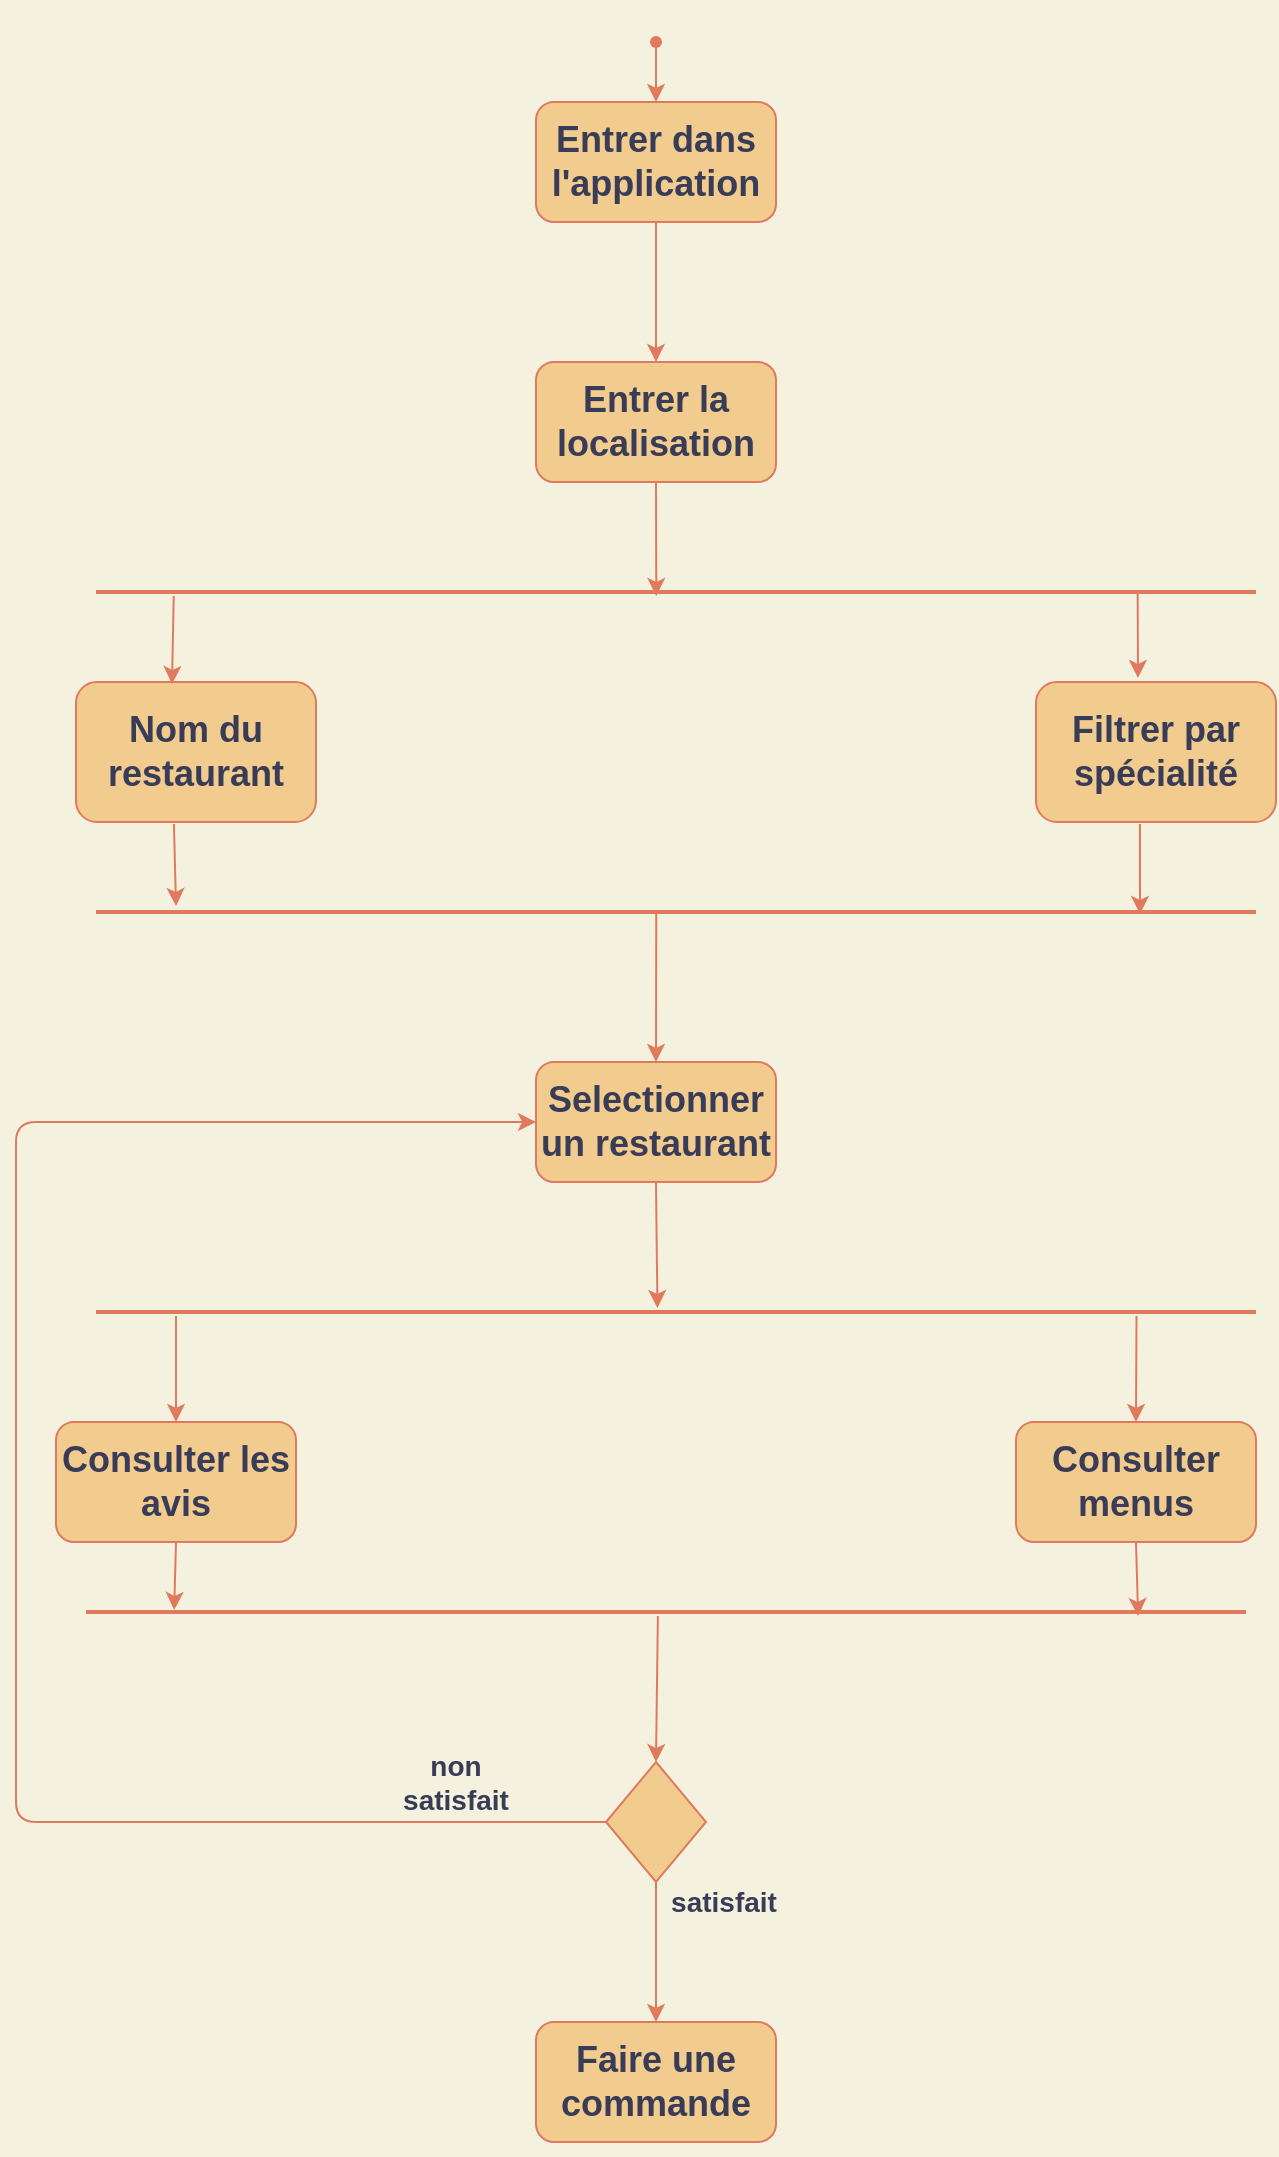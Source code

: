 <mxfile>
    <diagram id="uJ4X8tZM4djJGg5M1Jn0" name="Page-1">
        <mxGraphModel dx="1554" dy="772" grid="1" gridSize="10" guides="1" tooltips="1" connect="1" arrows="1" fold="1" page="1" pageScale="1" pageWidth="827" pageHeight="1169" background="#F4F1DE" math="0" shadow="0">
            <root>
                <mxCell id="0"/>
                <mxCell id="1" parent="0"/>
                <mxCell id="2" value="" style="shape=waypoint;sketch=0;fillStyle=solid;size=6;pointerEvents=1;points=[];fillColor=none;resizable=0;rotatable=0;perimeter=centerPerimeter;snapToPoint=1;strokeColor=#E07A5F;fontColor=#393C56;" parent="1" vertex="1">
                    <mxGeometry x="380" y="30" width="40" height="40" as="geometry"/>
                </mxCell>
                <mxCell id="3" value="" style="endArrow=classic;html=1;exitX=0.575;exitY=0.525;exitDx=0;exitDy=0;exitPerimeter=0;labelBackgroundColor=#F4F1DE;strokeColor=#E07A5F;fontColor=#393C56;" parent="1" source="2" target="4" edge="1">
                    <mxGeometry width="50" height="50" relative="1" as="geometry">
                        <mxPoint x="390" y="330" as="sourcePoint"/>
                        <mxPoint x="440" y="280" as="targetPoint"/>
                    </mxGeometry>
                </mxCell>
                <mxCell id="4" value="&lt;h2&gt;Entrer dans l'application&lt;/h2&gt;" style="rounded=1;whiteSpace=wrap;html=1;fillColor=#F2CC8F;strokeColor=#E07A5F;fontColor=#393C56;" parent="1" vertex="1">
                    <mxGeometry x="340" y="80" width="120" height="60" as="geometry"/>
                </mxCell>
                <mxCell id="5" value="&lt;h2&gt;Entrer la localisation&lt;/h2&gt;" style="rounded=1;whiteSpace=wrap;html=1;fillColor=#F2CC8F;strokeColor=#E07A5F;fontColor=#393C56;" parent="1" vertex="1">
                    <mxGeometry x="340" y="210" width="120" height="60" as="geometry"/>
                </mxCell>
                <mxCell id="6" value="" style="endArrow=classic;html=1;exitX=0.5;exitY=1;exitDx=0;exitDy=0;entryX=0.5;entryY=0;entryDx=0;entryDy=0;labelBackgroundColor=#F4F1DE;strokeColor=#E07A5F;fontColor=#393C56;" parent="1" source="4" target="5" edge="1">
                    <mxGeometry width="50" height="50" relative="1" as="geometry">
                        <mxPoint x="390" y="320" as="sourcePoint"/>
                        <mxPoint x="400" y="180" as="targetPoint"/>
                    </mxGeometry>
                </mxCell>
                <mxCell id="13" value="&lt;h2&gt;Filtrer par spécialité&lt;/h2&gt;" style="rounded=1;whiteSpace=wrap;html=1;fillColor=#F2CC8F;strokeColor=#E07A5F;fontColor=#393C56;" parent="1" vertex="1">
                    <mxGeometry x="590" y="370" width="120" height="70" as="geometry"/>
                </mxCell>
                <mxCell id="15" value="&lt;h2&gt;Selectionner un restaurant&lt;/h2&gt;" style="rounded=1;whiteSpace=wrap;html=1;fillColor=#F2CC8F;strokeColor=#E07A5F;fontColor=#393C56;" parent="1" vertex="1">
                    <mxGeometry x="340" y="560" width="120" height="60" as="geometry"/>
                </mxCell>
                <mxCell id="18" value="" style="line;strokeWidth=2;html=1;labelBackgroundColor=#F4F1DE;fillColor=#F2CC8F;strokeColor=#E07A5F;fontColor=#393C56;" parent="1" vertex="1">
                    <mxGeometry x="120" y="320" width="580" height="10" as="geometry"/>
                </mxCell>
                <mxCell id="22" value="&lt;h2&gt;Consulter les avis&lt;/h2&gt;" style="rounded=1;whiteSpace=wrap;html=1;fillColor=#F2CC8F;strokeColor=#E07A5F;fontColor=#393C56;" parent="1" vertex="1">
                    <mxGeometry x="100" y="740" width="120" height="60" as="geometry"/>
                </mxCell>
                <mxCell id="23" value="&lt;h2&gt;&lt;span&gt;Consulter menus&lt;/span&gt;&lt;/h2&gt;" style="rounded=1;whiteSpace=wrap;html=1;fillColor=#F2CC8F;strokeColor=#E07A5F;fontColor=#393C56;" parent="1" vertex="1">
                    <mxGeometry x="580" y="740" width="120" height="60" as="geometry"/>
                </mxCell>
                <mxCell id="36" value="" style="edgeStyle=elbowEdgeStyle;elbow=horizontal;endArrow=classic;html=1;entryX=0;entryY=0.5;entryDx=0;entryDy=0;exitX=0;exitY=0.5;exitDx=0;exitDy=0;labelBackgroundColor=#F4F1DE;strokeColor=#E07A5F;fontColor=#393C56;" parent="1" source="70" target="15" edge="1">
                    <mxGeometry width="50" height="50" relative="1" as="geometry">
                        <mxPoint x="370" y="650" as="sourcePoint"/>
                        <mxPoint x="200" y="881" as="targetPoint"/>
                        <Array as="points">
                            <mxPoint x="80" y="500"/>
                        </Array>
                    </mxGeometry>
                </mxCell>
                <mxCell id="38" value="&lt;font style=&quot;font-size: 14px&quot;&gt;&lt;b&gt;non satisfait&lt;/b&gt;&lt;/font&gt;" style="text;html=1;strokeColor=none;fillColor=none;align=center;verticalAlign=middle;whiteSpace=wrap;rounded=0;fontColor=#393C56;" parent="1" vertex="1">
                    <mxGeometry x="260" y="910" width="80" height="20" as="geometry"/>
                </mxCell>
                <mxCell id="45" value="satisfait" style="text;html=1;strokeColor=none;fillColor=none;align=center;verticalAlign=middle;whiteSpace=wrap;rounded=0;strokeWidth=4;fontColor=#393C56;fontSize=14;fontStyle=1" parent="1" vertex="1">
                    <mxGeometry x="414" y="970" width="40" height="20" as="geometry"/>
                </mxCell>
                <mxCell id="70" value="" style="rhombus;whiteSpace=wrap;html=1;fillColor=#F2CC8F;strokeColor=#E07A5F;fontColor=#393C56;" parent="1" vertex="1">
                    <mxGeometry x="375" y="910" width="50" height="60" as="geometry"/>
                </mxCell>
                <mxCell id="83" value="&lt;h2&gt;Nom du restaurant&lt;/h2&gt;" style="rounded=1;whiteSpace=wrap;html=1;fillColor=#F2CC8F;strokeColor=#E07A5F;fontColor=#393C56;" parent="1" vertex="1">
                    <mxGeometry x="110" y="370" width="120" height="70" as="geometry"/>
                </mxCell>
                <mxCell id="84" value="" style="line;strokeWidth=2;html=1;labelBackgroundColor=#F4F1DE;fillColor=#F2CC8F;strokeColor=#E07A5F;fontColor=#393C56;" parent="1" vertex="1">
                    <mxGeometry x="120" y="480" width="580" height="10" as="geometry"/>
                </mxCell>
                <mxCell id="87" value="" style="endArrow=classic;html=1;entryX=0.483;entryY=0.7;entryDx=0;entryDy=0;entryPerimeter=0;exitX=0.5;exitY=1;exitDx=0;exitDy=0;labelBackgroundColor=#F4F1DE;strokeColor=#E07A5F;fontColor=#393C56;" parent="1" source="5" target="18" edge="1">
                    <mxGeometry width="50" height="50" relative="1" as="geometry">
                        <mxPoint x="360" y="440" as="sourcePoint"/>
                        <mxPoint x="410" y="390" as="targetPoint"/>
                    </mxGeometry>
                </mxCell>
                <mxCell id="88" value="" style="endArrow=classic;html=1;exitX=0.067;exitY=0.7;exitDx=0;exitDy=0;exitPerimeter=0;entryX=0.4;entryY=0.014;entryDx=0;entryDy=0;entryPerimeter=0;labelBackgroundColor=#F4F1DE;strokeColor=#E07A5F;fontColor=#393C56;" parent="1" source="18" target="83" edge="1">
                    <mxGeometry width="50" height="50" relative="1" as="geometry">
                        <mxPoint x="360" y="440" as="sourcePoint"/>
                        <mxPoint x="410" y="390" as="targetPoint"/>
                    </mxGeometry>
                </mxCell>
                <mxCell id="89" value="" style="endArrow=classic;html=1;exitX=0.898;exitY=0.6;exitDx=0;exitDy=0;exitPerimeter=0;entryX=0.425;entryY=-0.029;entryDx=0;entryDy=0;entryPerimeter=0;labelBackgroundColor=#F4F1DE;strokeColor=#E07A5F;fontColor=#393C56;" parent="1" source="18" target="13" edge="1">
                    <mxGeometry width="50" height="50" relative="1" as="geometry">
                        <mxPoint x="360" y="440" as="sourcePoint"/>
                        <mxPoint x="410" y="390" as="targetPoint"/>
                    </mxGeometry>
                </mxCell>
                <mxCell id="90" value="" style="endArrow=classic;html=1;exitX=0.433;exitY=1.014;exitDx=0;exitDy=0;exitPerimeter=0;entryX=0.9;entryY=0.6;entryDx=0;entryDy=0;entryPerimeter=0;labelBackgroundColor=#F4F1DE;strokeColor=#E07A5F;fontColor=#393C56;" parent="1" source="13" target="84" edge="1">
                    <mxGeometry width="50" height="50" relative="1" as="geometry">
                        <mxPoint x="360" y="440" as="sourcePoint"/>
                        <mxPoint x="410" y="390" as="targetPoint"/>
                    </mxGeometry>
                </mxCell>
                <mxCell id="91" value="" style="endArrow=classic;html=1;exitX=0.408;exitY=1.014;exitDx=0;exitDy=0;exitPerimeter=0;entryX=0.069;entryY=0.2;entryDx=0;entryDy=0;entryPerimeter=0;labelBackgroundColor=#F4F1DE;strokeColor=#E07A5F;fontColor=#393C56;" parent="1" source="83" target="84" edge="1">
                    <mxGeometry width="50" height="50" relative="1" as="geometry">
                        <mxPoint x="260" y="450" as="sourcePoint"/>
                        <mxPoint x="410" y="390" as="targetPoint"/>
                    </mxGeometry>
                </mxCell>
                <mxCell id="92" value="" style="endArrow=classic;html=1;exitX=0.483;exitY=0.4;exitDx=0;exitDy=0;exitPerimeter=0;entryX=0.5;entryY=0;entryDx=0;entryDy=0;labelBackgroundColor=#F4F1DE;strokeColor=#E07A5F;fontColor=#393C56;" parent="1" source="84" target="15" edge="1">
                    <mxGeometry width="50" height="50" relative="1" as="geometry">
                        <mxPoint x="360" y="670" as="sourcePoint"/>
                        <mxPoint x="410" y="620" as="targetPoint"/>
                    </mxGeometry>
                </mxCell>
                <mxCell id="93" value="" style="endArrow=classic;html=1;exitX=0.5;exitY=1;exitDx=0;exitDy=0;entryX=0.484;entryY=0.3;entryDx=0;entryDy=0;entryPerimeter=0;labelBackgroundColor=#F4F1DE;strokeColor=#E07A5F;fontColor=#393C56;" parent="1" source="15" target="95" edge="1">
                    <mxGeometry width="50" height="50" relative="1" as="geometry">
                        <mxPoint x="360" y="830" as="sourcePoint"/>
                        <mxPoint x="400" y="680" as="targetPoint"/>
                    </mxGeometry>
                </mxCell>
                <mxCell id="95" value="" style="line;strokeWidth=2;html=1;labelBackgroundColor=#F4F1DE;fillColor=#F2CC8F;strokeColor=#E07A5F;fontColor=#393C56;" parent="1" vertex="1">
                    <mxGeometry x="120" y="680" width="580" height="10" as="geometry"/>
                </mxCell>
                <mxCell id="96" value="" style="line;strokeWidth=2;html=1;labelBackgroundColor=#F4F1DE;fillColor=#F2CC8F;strokeColor=#E07A5F;fontColor=#393C56;" parent="1" vertex="1">
                    <mxGeometry x="115" y="830" width="580" height="10" as="geometry"/>
                </mxCell>
                <mxCell id="97" value="" style="endArrow=classic;html=1;entryX=0.907;entryY=0.7;entryDx=0;entryDy=0;entryPerimeter=0;exitX=0.5;exitY=1;exitDx=0;exitDy=0;labelBackgroundColor=#F4F1DE;strokeColor=#E07A5F;fontColor=#393C56;" parent="1" source="23" target="96" edge="1">
                    <mxGeometry width="50" height="50" relative="1" as="geometry">
                        <mxPoint x="360" y="920" as="sourcePoint"/>
                        <mxPoint x="410" y="870" as="targetPoint"/>
                    </mxGeometry>
                </mxCell>
                <mxCell id="99" value="" style="endArrow=classic;html=1;exitX=0.897;exitY=0.7;exitDx=0;exitDy=0;exitPerimeter=0;entryX=0.5;entryY=0;entryDx=0;entryDy=0;labelBackgroundColor=#F4F1DE;strokeColor=#E07A5F;fontColor=#393C56;" parent="1" source="95" target="23" edge="1">
                    <mxGeometry width="50" height="50" relative="1" as="geometry">
                        <mxPoint x="360" y="920" as="sourcePoint"/>
                        <mxPoint x="410" y="870" as="targetPoint"/>
                    </mxGeometry>
                </mxCell>
                <mxCell id="100" value="" style="endArrow=classic;html=1;labelBackgroundColor=#F4F1DE;strokeColor=#E07A5F;fontColor=#393C56;" parent="1" edge="1">
                    <mxGeometry width="50" height="50" relative="1" as="geometry">
                        <mxPoint x="160" y="687" as="sourcePoint"/>
                        <mxPoint x="160" y="740" as="targetPoint"/>
                    </mxGeometry>
                </mxCell>
                <mxCell id="101" value="" style="endArrow=classic;html=1;entryX=0.076;entryY=0.4;entryDx=0;entryDy=0;entryPerimeter=0;exitX=0.5;exitY=1;exitDx=0;exitDy=0;labelBackgroundColor=#F4F1DE;strokeColor=#E07A5F;fontColor=#393C56;" parent="1" source="22" target="96" edge="1">
                    <mxGeometry width="50" height="50" relative="1" as="geometry">
                        <mxPoint x="360" y="920" as="sourcePoint"/>
                        <mxPoint x="410" y="870" as="targetPoint"/>
                    </mxGeometry>
                </mxCell>
                <mxCell id="102" value="" style="endArrow=classic;html=1;exitX=0.493;exitY=0.7;exitDx=0;exitDy=0;exitPerimeter=0;entryX=0.5;entryY=0;entryDx=0;entryDy=0;labelBackgroundColor=#F4F1DE;strokeColor=#E07A5F;fontColor=#393C56;" parent="1" source="96" target="70" edge="1">
                    <mxGeometry width="50" height="50" relative="1" as="geometry">
                        <mxPoint x="460" y="850" as="sourcePoint"/>
                        <mxPoint x="510" y="800" as="targetPoint"/>
                    </mxGeometry>
                </mxCell>
                <mxCell id="104" value="" style="endArrow=classic;html=1;entryX=0.5;entryY=0;entryDx=0;entryDy=0;exitX=0.5;exitY=1;exitDx=0;exitDy=0;labelBackgroundColor=#F4F1DE;strokeColor=#E07A5F;fontColor=#393C56;" parent="1" source="70" target="105" edge="1">
                    <mxGeometry width="50" height="50" relative="1" as="geometry">
                        <mxPoint x="460" y="1000" as="sourcePoint"/>
                        <mxPoint x="400" y="1040" as="targetPoint"/>
                    </mxGeometry>
                </mxCell>
                <mxCell id="105" value="&lt;h2&gt;Faire une commande&lt;/h2&gt;" style="rounded=1;whiteSpace=wrap;html=1;sketch=0;fontColor=#393C56;strokeColor=#E07A5F;fillColor=#F2CC8F;" parent="1" vertex="1">
                    <mxGeometry x="340" y="1040" width="120" height="60" as="geometry"/>
                </mxCell>
            </root>
        </mxGraphModel>
    </diagram>
    <diagram id="Pvk16Yk9mmTxDUWuedHs" name="Page-2">
        <mxGraphModel dx="777" dy="265" grid="0" gridSize="10" guides="1" tooltips="1" connect="1" arrows="1" fold="1" page="1" pageScale="1" pageWidth="827" pageHeight="1169" background="#F4F1DE" math="0" shadow="0">
            <root>
                <mxCell id="Tb9AdFsS8pXjhhtc2Pzk-0"/>
                <mxCell id="Tb9AdFsS8pXjhhtc2Pzk-1" parent="Tb9AdFsS8pXjhhtc2Pzk-0"/>
                <mxCell id="Tb9AdFsS8pXjhhtc2Pzk-2" value="" style="shape=waypoint;sketch=0;fillStyle=solid;size=6;pointerEvents=1;points=[];fillColor=none;resizable=0;rotatable=0;perimeter=centerPerimeter;snapToPoint=1;rounded=0;fontColor=#393C56;strokeColor=#E07A5F;" parent="Tb9AdFsS8pXjhhtc2Pzk-1" vertex="1">
                    <mxGeometry x="380" y="20" width="40" height="40" as="geometry"/>
                </mxCell>
                <mxCell id="Tb9AdFsS8pXjhhtc2Pzk-3" value="&lt;h2&gt;Ajouter une comande&lt;/h2&gt;" style="rounded=1;whiteSpace=wrap;html=1;sketch=0;fontColor=#393C56;strokeColor=#E07A5F;fillColor=#F2CC8F;" parent="Tb9AdFsS8pXjhhtc2Pzk-1" vertex="1">
                    <mxGeometry x="340" y="640" width="120" height="60" as="geometry"/>
                </mxCell>
                <mxCell id="Tb9AdFsS8pXjhhtc2Pzk-4" value="&lt;h2&gt;Choisir Menu à retirer&lt;/h2&gt;" style="rounded=1;whiteSpace=wrap;html=1;sketch=0;fontColor=#393C56;strokeColor=#E07A5F;fillColor=#F2CC8F;" parent="Tb9AdFsS8pXjhhtc2Pzk-1" vertex="1">
                    <mxGeometry x="80" y="540" width="120" height="60" as="geometry"/>
                </mxCell>
                <mxCell id="Tb9AdFsS8pXjhhtc2Pzk-5" value="&lt;h2&gt;Enregistrer la commande&lt;/h2&gt;" style="rounded=1;whiteSpace=wrap;html=1;sketch=0;fontColor=#393C56;strokeColor=#E07A5F;fillColor=#F2CC8F;" parent="Tb9AdFsS8pXjhhtc2Pzk-1" vertex="1">
                    <mxGeometry x="340" y="940" width="120" height="60" as="geometry"/>
                </mxCell>
                <mxCell id="Tb9AdFsS8pXjhhtc2Pzk-6" value="&lt;h2&gt;Retirer un menu&lt;/h2&gt;" style="rounded=1;whiteSpace=wrap;html=1;sketch=0;fontColor=#393C56;strokeColor=#E07A5F;fillColor=#F2CC8F;" parent="Tb9AdFsS8pXjhhtc2Pzk-1" vertex="1">
                    <mxGeometry x="80" y="640" width="120" height="60" as="geometry"/>
                </mxCell>
                <mxCell id="Tb9AdFsS8pXjhhtc2Pzk-7" value="&lt;h2&gt;Valider le panier&lt;/h2&gt;" style="rounded=1;whiteSpace=wrap;html=1;sketch=0;fontColor=#393C56;strokeColor=#E07A5F;fillColor=#F2CC8F;" parent="Tb9AdFsS8pXjhhtc2Pzk-1" vertex="1">
                    <mxGeometry x="340" y="840" width="120" height="60" as="geometry"/>
                </mxCell>
                <mxCell id="Tb9AdFsS8pXjhhtc2Pzk-8" value="&lt;h2&gt;Ajouter un menu&lt;/h2&gt;" style="rounded=1;whiteSpace=wrap;html=1;sketch=0;fontColor=#393C56;strokeColor=#E07A5F;fillColor=#F2CC8F;" parent="Tb9AdFsS8pXjhhtc2Pzk-1" vertex="1">
                    <mxGeometry x="340" y="330" width="120" height="60" as="geometry"/>
                </mxCell>
                <mxCell id="Tb9AdFsS8pXjhhtc2Pzk-9" value="&lt;h2&gt;Ouvrir le panier&lt;/h2&gt;" style="rounded=1;whiteSpace=wrap;html=1;sketch=0;fontColor=#393C56;strokeColor=#E07A5F;fillColor=#F2CC8F;" parent="Tb9AdFsS8pXjhhtc2Pzk-1" vertex="1">
                    <mxGeometry x="80" y="440" width="120" height="60" as="geometry"/>
                </mxCell>
                <mxCell id="Tb9AdFsS8pXjhhtc2Pzk-10" value="&lt;h2&gt;Créer un panier&lt;/h2&gt;" style="rounded=1;whiteSpace=wrap;html=1;sketch=0;fontColor=#393C56;strokeColor=#E07A5F;fillColor=#F2CC8F;" parent="Tb9AdFsS8pXjhhtc2Pzk-1" vertex="1">
                    <mxGeometry x="340" y="200" width="120" height="60" as="geometry"/>
                </mxCell>
                <mxCell id="Tb9AdFsS8pXjhhtc2Pzk-11" value="&lt;h2&gt;Créer une commande&lt;/h2&gt;" style="rounded=1;whiteSpace=wrap;html=1;sketch=0;fontColor=#393C56;strokeColor=#E07A5F;fillColor=#F2CC8F;" parent="Tb9AdFsS8pXjhhtc2Pzk-1" vertex="1">
                    <mxGeometry x="340" y="90" width="120" height="60" as="geometry"/>
                </mxCell>
                <mxCell id="Tb9AdFsS8pXjhhtc2Pzk-12" value="" style="endArrow=classic;html=1;fontColor=#393C56;strokeColor=#E07A5F;fillColor=#F2CC8F;exitX=0.45;exitY=0.675;exitDx=0;exitDy=0;exitPerimeter=0;entryX=0.5;entryY=0;entryDx=0;entryDy=0;labelBackgroundColor=#F4F1DE;" parent="Tb9AdFsS8pXjhhtc2Pzk-1" source="Tb9AdFsS8pXjhhtc2Pzk-2" target="Tb9AdFsS8pXjhhtc2Pzk-11" edge="1">
                    <mxGeometry width="50" height="50" relative="1" as="geometry">
                        <mxPoint x="390" y="270" as="sourcePoint"/>
                        <mxPoint x="440" y="220" as="targetPoint"/>
                    </mxGeometry>
                </mxCell>
                <mxCell id="Tb9AdFsS8pXjhhtc2Pzk-13" value="" style="endArrow=classic;html=1;fontColor=#393C56;strokeColor=#E07A5F;fillColor=#F2CC8F;exitX=0.5;exitY=1;exitDx=0;exitDy=0;entryX=0.5;entryY=0;entryDx=0;entryDy=0;entryPerimeter=0;labelBackgroundColor=#F4F1DE;" parent="Tb9AdFsS8pXjhhtc2Pzk-1" source="Tb9AdFsS8pXjhhtc2Pzk-11" target="Tb9AdFsS8pXjhhtc2Pzk-10" edge="1">
                    <mxGeometry width="50" height="50" relative="1" as="geometry">
                        <mxPoint x="390" y="270" as="sourcePoint"/>
                        <mxPoint x="400" y="190" as="targetPoint"/>
                    </mxGeometry>
                </mxCell>
                <mxCell id="Tb9AdFsS8pXjhhtc2Pzk-14" value="" style="rhombus;whiteSpace=wrap;html=1;rounded=0;sketch=0;fontColor=#393C56;strokeColor=#E07A5F;fillColor=#F2CC8F;" parent="Tb9AdFsS8pXjhhtc2Pzk-1" vertex="1">
                    <mxGeometry x="365" y="440" width="70" height="60" as="geometry"/>
                </mxCell>
                <mxCell id="Tb9AdFsS8pXjhhtc2Pzk-15" value="" style="endArrow=classic;html=1;fontColor=#393C56;strokeColor=#E07A5F;fillColor=#F2CC8F;exitX=0.5;exitY=1;exitDx=0;exitDy=0;labelBackgroundColor=#F4F1DE;" parent="Tb9AdFsS8pXjhhtc2Pzk-1" source="Tb9AdFsS8pXjhhtc2Pzk-10" edge="1">
                    <mxGeometry width="50" height="50" relative="1" as="geometry">
                        <mxPoint x="390" y="270" as="sourcePoint"/>
                        <mxPoint x="400" y="330" as="targetPoint"/>
                    </mxGeometry>
                </mxCell>
                <mxCell id="Tb9AdFsS8pXjhhtc2Pzk-16" value="" style="endArrow=classic;html=1;fontColor=#393C56;strokeColor=#E07A5F;fillColor=#F2CC8F;exitX=0;exitY=0.5;exitDx=0;exitDy=0;entryX=1;entryY=0.5;entryDx=0;entryDy=0;labelBackgroundColor=#F4F1DE;" parent="Tb9AdFsS8pXjhhtc2Pzk-1" source="Tb9AdFsS8pXjhhtc2Pzk-14" target="Tb9AdFsS8pXjhhtc2Pzk-9" edge="1">
                    <mxGeometry width="50" height="50" relative="1" as="geometry">
                        <mxPoint x="390" y="270" as="sourcePoint"/>
                        <mxPoint x="230" y="350" as="targetPoint"/>
                    </mxGeometry>
                </mxCell>
                <mxCell id="Tb9AdFsS8pXjhhtc2Pzk-19" value="&lt;h3&gt;Modifier panier&lt;/h3&gt;" style="text;html=1;align=center;verticalAlign=middle;whiteSpace=wrap;rounded=0;sketch=0;fontColor=#393C56;" parent="Tb9AdFsS8pXjhhtc2Pzk-1" vertex="1">
                    <mxGeometry x="230" y="440" width="110" height="20" as="geometry"/>
                </mxCell>
                <mxCell id="CWuYNWOtUaod2RrFY3A3-1" value="&lt;h3&gt;Pas modifier panier&lt;/h3&gt;" style="text;html=1;align=center;verticalAlign=middle;whiteSpace=wrap;rounded=0;sketch=0;fontColor=#393C56;" parent="Tb9AdFsS8pXjhhtc2Pzk-1" vertex="1">
                    <mxGeometry x="400" y="550" width="140" height="20" as="geometry"/>
                </mxCell>
                <mxCell id="CWuYNWOtUaod2RrFY3A3-2" value="" style="endArrow=classic;html=1;fontColor=#393C56;strokeColor=#E07A5F;fillColor=#F2CC8F;exitX=0.5;exitY=1;exitDx=0;exitDy=0;entryX=0.5;entryY=0;entryDx=0;entryDy=0;labelBackgroundColor=#F4F1DE;" parent="Tb9AdFsS8pXjhhtc2Pzk-1" source="Tb9AdFsS8pXjhhtc2Pzk-9" target="Tb9AdFsS8pXjhhtc2Pzk-4" edge="1">
                    <mxGeometry width="50" height="50" relative="1" as="geometry">
                        <mxPoint x="390" y="400" as="sourcePoint"/>
                        <mxPoint x="440" y="350" as="targetPoint"/>
                    </mxGeometry>
                </mxCell>
                <mxCell id="CWuYNWOtUaod2RrFY3A3-3" value="" style="endArrow=classic;html=1;fontColor=#393C56;strokeColor=#E07A5F;fillColor=#F2CC8F;exitX=0.5;exitY=1;exitDx=0;exitDy=0;entryX=0.5;entryY=0;entryDx=0;entryDy=0;labelBackgroundColor=#F4F1DE;" parent="Tb9AdFsS8pXjhhtc2Pzk-1" source="Tb9AdFsS8pXjhhtc2Pzk-4" target="Tb9AdFsS8pXjhhtc2Pzk-6" edge="1">
                    <mxGeometry width="50" height="50" relative="1" as="geometry">
                        <mxPoint x="390" y="590" as="sourcePoint"/>
                        <mxPoint x="440" y="540" as="targetPoint"/>
                    </mxGeometry>
                </mxCell>
                <mxCell id="CWuYNWOtUaod2RrFY3A3-5" value="" style="endArrow=classic;html=1;fontColor=#393C56;strokeColor=#E07A5F;fillColor=#F2CC8F;exitX=0.5;exitY=1;exitDx=0;exitDy=0;entryX=0.5;entryY=0;entryDx=0;entryDy=0;labelBackgroundColor=#F4F1DE;" parent="Tb9AdFsS8pXjhhtc2Pzk-1" source="Tb9AdFsS8pXjhhtc2Pzk-8" target="Tb9AdFsS8pXjhhtc2Pzk-14" edge="1">
                    <mxGeometry width="50" height="50" relative="1" as="geometry">
                        <mxPoint x="390" y="480" as="sourcePoint"/>
                        <mxPoint x="440" y="430" as="targetPoint"/>
                    </mxGeometry>
                </mxCell>
                <mxCell id="CWuYNWOtUaod2RrFY3A3-11" value="" style="endArrow=classic;html=1;fontColor=#393C56;strokeColor=#E07A5F;fillColor=#F2CC8F;exitX=0.5;exitY=1;exitDx=0;exitDy=0;entryX=0.5;entryY=0;entryDx=0;entryDy=0;labelBackgroundColor=#F4F1DE;" parent="Tb9AdFsS8pXjhhtc2Pzk-1" source="Tb9AdFsS8pXjhhtc2Pzk-14" target="Tb9AdFsS8pXjhhtc2Pzk-3" edge="1">
                    <mxGeometry width="50" height="50" relative="1" as="geometry">
                        <mxPoint x="390" y="620" as="sourcePoint"/>
                        <mxPoint x="450" y="680" as="targetPoint"/>
                    </mxGeometry>
                </mxCell>
                <mxCell id="CWuYNWOtUaod2RrFY3A3-12" value="" style="rhombus;whiteSpace=wrap;html=1;rounded=0;sketch=0;fontColor=#393C56;strokeColor=#E07A5F;fillColor=#F2CC8F;" parent="Tb9AdFsS8pXjhhtc2Pzk-1" vertex="1">
                    <mxGeometry x="370" y="740" width="60" height="70" as="geometry"/>
                </mxCell>
                <mxCell id="CWuYNWOtUaod2RrFY3A3-13" value="&lt;h2&gt;Donnez les avis&lt;/h2&gt;" style="rounded=1;whiteSpace=wrap;html=1;sketch=0;fontColor=#393C56;strokeColor=#E07A5F;fillColor=#F2CC8F;" parent="Tb9AdFsS8pXjhhtc2Pzk-1" vertex="1">
                    <mxGeometry x="340" y="1030" width="120" height="60" as="geometry"/>
                </mxCell>
                <mxCell id="CWuYNWOtUaod2RrFY3A3-14" value="" style="shape=waypoint;sketch=0;fillStyle=solid;size=6;pointerEvents=1;points=[];fillColor=none;resizable=0;rotatable=0;perimeter=centerPerimeter;snapToPoint=1;rounded=0;fontColor=#393C56;strokeColor=#E07A5F;" parent="Tb9AdFsS8pXjhhtc2Pzk-1" vertex="1">
                    <mxGeometry x="380" y="1129" width="40" height="40" as="geometry"/>
                </mxCell>
                <mxCell id="CWuYNWOtUaod2RrFY3A3-16" value="" style="endArrow=classic;html=1;fontColor=#393C56;strokeColor=#E07A5F;fillColor=#F2CC8F;exitX=1;exitY=0.5;exitDx=0;exitDy=0;entryX=0;entryY=0.5;entryDx=0;entryDy=0;labelBackgroundColor=#F4F1DE;" parent="Tb9AdFsS8pXjhhtc2Pzk-1" source="Tb9AdFsS8pXjhhtc2Pzk-6" target="Tb9AdFsS8pXjhhtc2Pzk-3" edge="1">
                    <mxGeometry width="50" height="50" relative="1" as="geometry">
                        <mxPoint x="540" y="680" as="sourcePoint"/>
                        <mxPoint x="590" y="630" as="targetPoint"/>
                    </mxGeometry>
                </mxCell>
                <mxCell id="CWuYNWOtUaod2RrFY3A3-17" value="" style="endArrow=classic;html=1;fontColor=#393C56;strokeColor=#E07A5F;fillColor=#F2CC8F;exitX=0.5;exitY=1;exitDx=0;exitDy=0;labelBackgroundColor=#F4F1DE;" parent="Tb9AdFsS8pXjhhtc2Pzk-1" source="Tb9AdFsS8pXjhhtc2Pzk-3" edge="1">
                    <mxGeometry width="50" height="50" relative="1" as="geometry">
                        <mxPoint x="540" y="680" as="sourcePoint"/>
                        <mxPoint x="400" y="740" as="targetPoint"/>
                    </mxGeometry>
                </mxCell>
                <mxCell id="CWuYNWOtUaod2RrFY3A3-18" value="" style="endArrow=classic;html=1;fontColor=#393C56;strokeColor=#E07A5F;fillColor=#F2CC8F;exitX=0.5;exitY=1;exitDx=0;exitDy=0;entryX=0.5;entryY=0;entryDx=0;entryDy=0;labelBackgroundColor=#F4F1DE;" parent="Tb9AdFsS8pXjhhtc2Pzk-1" source="CWuYNWOtUaod2RrFY3A3-12" target="Tb9AdFsS8pXjhhtc2Pzk-7" edge="1">
                    <mxGeometry width="50" height="50" relative="1" as="geometry">
                        <mxPoint x="540" y="880" as="sourcePoint"/>
                        <mxPoint x="590" y="830" as="targetPoint"/>
                    </mxGeometry>
                </mxCell>
                <mxCell id="CWuYNWOtUaod2RrFY3A3-19" value="" style="endArrow=classic;html=1;fontColor=#393C56;strokeColor=#E07A5F;fillColor=#F2CC8F;exitX=0.5;exitY=1;exitDx=0;exitDy=0;entryX=0.5;entryY=0;entryDx=0;entryDy=0;labelBackgroundColor=#F4F1DE;" parent="Tb9AdFsS8pXjhhtc2Pzk-1" source="Tb9AdFsS8pXjhhtc2Pzk-7" target="Tb9AdFsS8pXjhhtc2Pzk-5" edge="1">
                    <mxGeometry width="50" height="50" relative="1" as="geometry">
                        <mxPoint x="540" y="880" as="sourcePoint"/>
                        <mxPoint x="590" y="830" as="targetPoint"/>
                    </mxGeometry>
                </mxCell>
                <mxCell id="CWuYNWOtUaod2RrFY3A3-20" value="" style="endArrow=classic;html=1;fontColor=#393C56;strokeColor=#E07A5F;fillColor=#F2CC8F;exitX=0.5;exitY=1;exitDx=0;exitDy=0;labelBackgroundColor=#F4F1DE;" parent="Tb9AdFsS8pXjhhtc2Pzk-1" source="CWuYNWOtUaod2RrFY3A3-13" target="CWuYNWOtUaod2RrFY3A3-14" edge="1">
                    <mxGeometry width="50" height="50" relative="1" as="geometry">
                        <mxPoint x="540" y="990" as="sourcePoint"/>
                        <mxPoint x="590" y="940" as="targetPoint"/>
                    </mxGeometry>
                </mxCell>
                <mxCell id="CWuYNWOtUaod2RrFY3A3-21" value="" style="endArrow=classic;html=1;fontColor=#393C56;strokeColor=#E07A5F;fillColor=#F2CC8F;exitX=0.5;exitY=1;exitDx=0;exitDy=0;entryX=0.5;entryY=0;entryDx=0;entryDy=0;labelBackgroundColor=#F4F1DE;" parent="Tb9AdFsS8pXjhhtc2Pzk-1" source="Tb9AdFsS8pXjhhtc2Pzk-5" target="CWuYNWOtUaod2RrFY3A3-13" edge="1">
                    <mxGeometry width="50" height="50" relative="1" as="geometry">
                        <mxPoint x="540" y="990" as="sourcePoint"/>
                        <mxPoint x="590" y="940" as="targetPoint"/>
                    </mxGeometry>
                </mxCell>
                <mxCell id="CWuYNWOtUaod2RrFY3A3-22" value="&lt;h3&gt;Oui&lt;/h3&gt;" style="text;html=1;align=center;verticalAlign=middle;whiteSpace=wrap;rounded=0;sketch=0;fontColor=#393C56;" parent="Tb9AdFsS8pXjhhtc2Pzk-1" vertex="1">
                    <mxGeometry x="450" y="750" width="140" height="20" as="geometry"/>
                </mxCell>
                <mxCell id="CWuYNWOtUaod2RrFY3A3-23" value="&lt;h3&gt;Non&lt;/h3&gt;" style="text;html=1;align=center;verticalAlign=middle;whiteSpace=wrap;rounded=0;sketch=0;fontColor=#393C56;" parent="Tb9AdFsS8pXjhhtc2Pzk-1" vertex="1">
                    <mxGeometry x="310" y="810" width="140" height="20" as="geometry"/>
                </mxCell>
                <mxCell id="CWuYNWOtUaod2RrFY3A3-24" value="" style="edgeStyle=elbowEdgeStyle;elbow=horizontal;endArrow=classic;html=1;fontColor=#393C56;strokeColor=#E07A5F;fillColor=#F2CC8F;exitX=1;exitY=0.5;exitDx=0;exitDy=0;entryX=1;entryY=0.5;entryDx=0;entryDy=0;labelBackgroundColor=#F4F1DE;" parent="Tb9AdFsS8pXjhhtc2Pzk-1" source="CWuYNWOtUaod2RrFY3A3-12" target="Tb9AdFsS8pXjhhtc2Pzk-8" edge="1">
                    <mxGeometry width="50" height="50" relative="1" as="geometry">
                        <mxPoint x="540" y="720" as="sourcePoint"/>
                        <mxPoint x="590" y="670" as="targetPoint"/>
                        <Array as="points">
                            <mxPoint x="640" y="740"/>
                        </Array>
                    </mxGeometry>
                </mxCell>
            </root>
        </mxGraphModel>
    </diagram>
</mxfile>